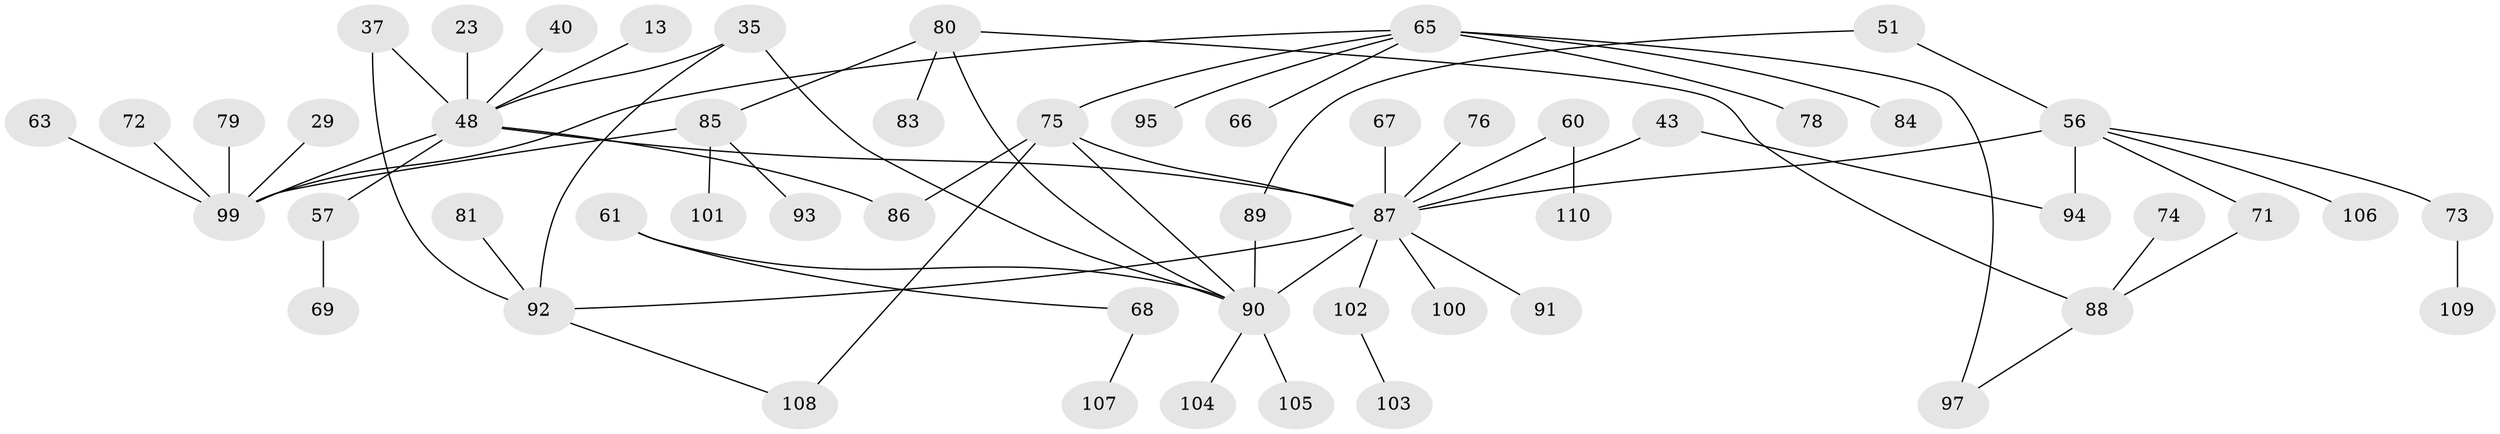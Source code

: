 // original degree distribution, {3: 0.16363636363636364, 7: 0.00909090909090909, 5: 0.06363636363636363, 6: 0.02727272727272727, 8: 0.01818181818181818, 2: 0.3, 4: 0.07272727272727272, 1: 0.34545454545454546}
// Generated by graph-tools (version 1.1) at 2025/44/03/04/25 21:44:26]
// undirected, 55 vertices, 66 edges
graph export_dot {
graph [start="1"]
  node [color=gray90,style=filled];
  13;
  23;
  29;
  35;
  37 [super="+27"];
  40 [super="+12+18"];
  43;
  48 [super="+20+11+41"];
  51;
  56 [super="+33"];
  57 [super="+53"];
  60 [super="+39"];
  61;
  63;
  65 [super="+55+45"];
  66;
  67;
  68;
  69;
  71;
  72;
  73;
  74;
  75 [super="+44+52+47+31"];
  76;
  78;
  79;
  80 [super="+64+28+62"];
  81;
  83;
  84;
  85;
  86;
  87 [super="+19+6+26"];
  88 [super="+70"];
  89;
  90 [super="+17+50+49+82"];
  91;
  92 [super="+54"];
  93;
  94;
  95;
  97;
  99 [super="+24+46+59+42"];
  100 [super="+38"];
  101;
  102;
  103;
  104;
  105;
  106;
  107;
  108 [super="+98"];
  109;
  110;
  13 -- 48;
  23 -- 48;
  29 -- 99;
  35 -- 48;
  35 -- 92;
  35 -- 90;
  37 -- 92;
  37 -- 48 [weight=2];
  40 -- 48;
  43 -- 94;
  43 -- 87 [weight=2];
  48 -- 87 [weight=2];
  48 -- 86;
  48 -- 99 [weight=2];
  48 -- 57;
  51 -- 89;
  51 -- 56;
  56 -- 71;
  56 -- 94;
  56 -- 87 [weight=2];
  56 -- 73;
  56 -- 106;
  57 -- 69;
  60 -- 110;
  60 -- 87;
  61 -- 68;
  61 -- 90;
  63 -- 99;
  65 -- 66;
  65 -- 78;
  65 -- 95;
  65 -- 97 [weight=2];
  65 -- 99;
  65 -- 84;
  65 -- 75;
  67 -- 87;
  68 -- 107;
  71 -- 88;
  72 -- 99;
  73 -- 109;
  74 -- 88;
  75 -- 86;
  75 -- 90;
  75 -- 108;
  75 -- 87;
  76 -- 87;
  79 -- 99;
  80 -- 83;
  80 -- 85;
  80 -- 90;
  80 -- 88;
  81 -- 92;
  85 -- 93;
  85 -- 101;
  85 -- 99;
  87 -- 91 [weight=2];
  87 -- 100 [weight=2];
  87 -- 102;
  87 -- 92;
  87 -- 90 [weight=5];
  88 -- 97;
  89 -- 90;
  90 -- 105;
  90 -- 104;
  92 -- 108;
  102 -- 103;
}
